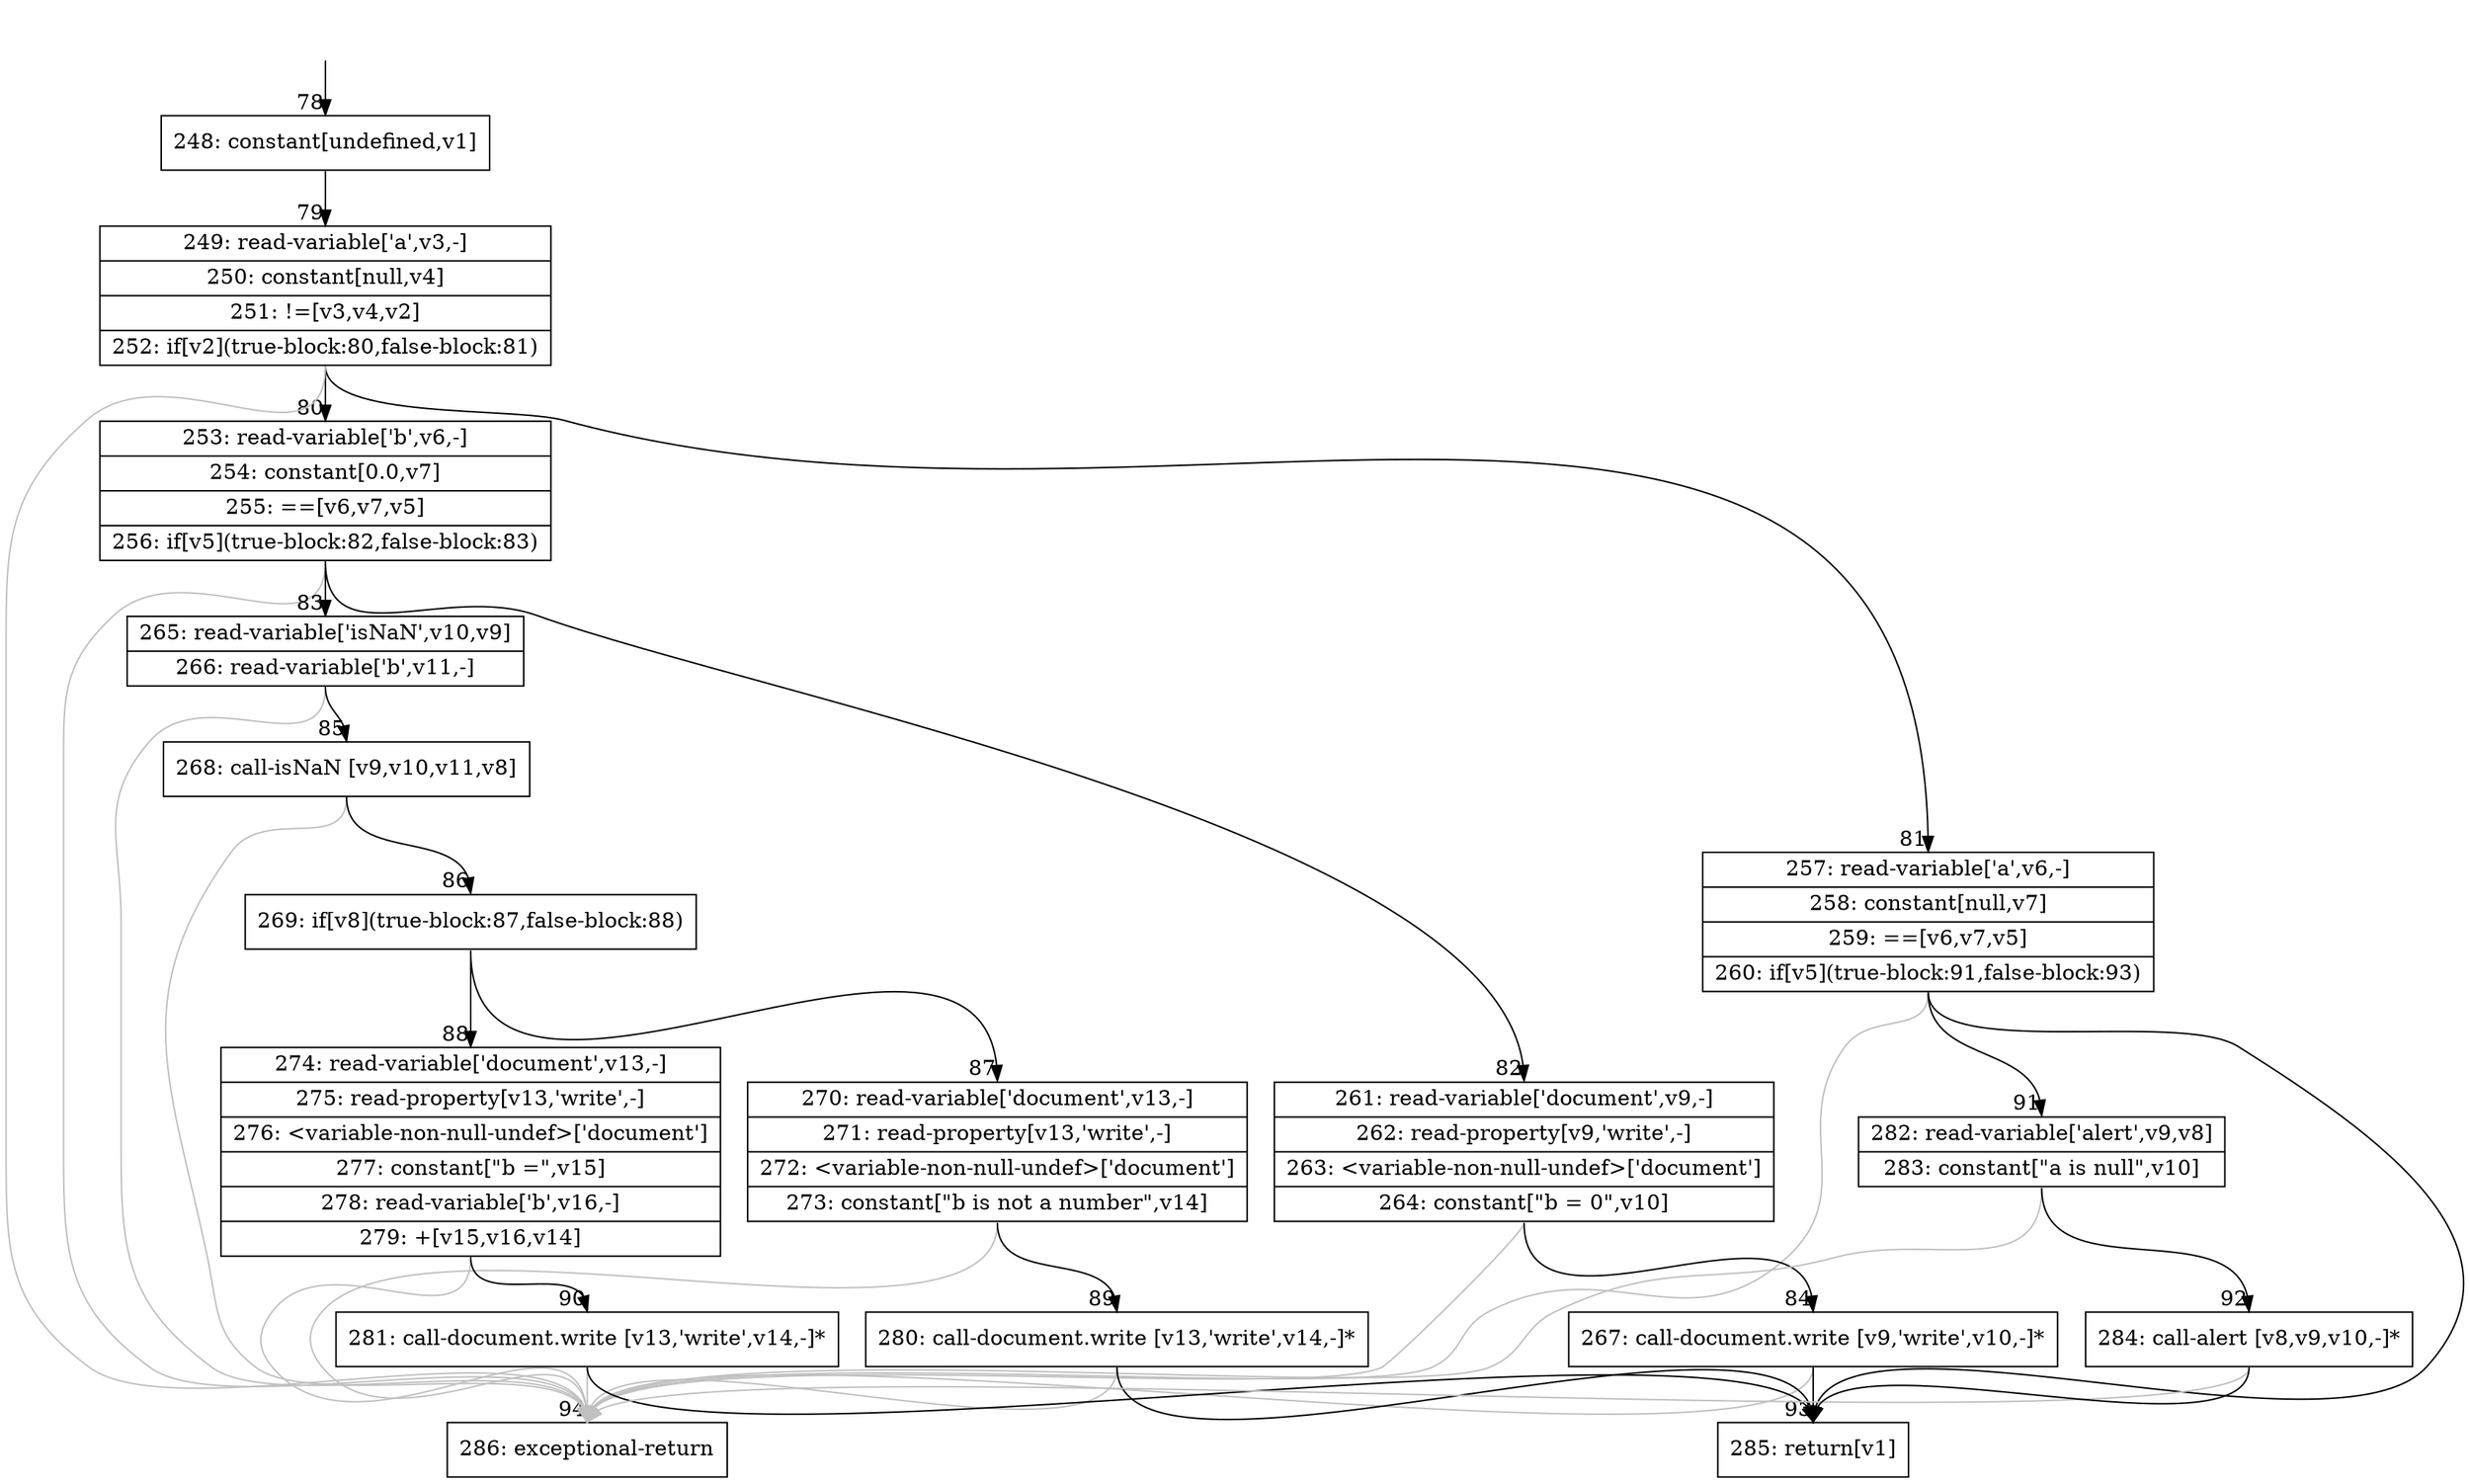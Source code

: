 digraph {
rankdir="TD"
BB_entry8[shape=none,label=""];
BB_entry8 -> BB78 [tailport=s, headport=n, headlabel="    78"]
BB78 [shape=record label="{248: constant[undefined,v1]}" ] 
BB78 -> BB79 [tailport=s, headport=n, headlabel="      79"]
BB79 [shape=record label="{249: read-variable['a',v3,-]|250: constant[null,v4]|251: !=[v3,v4,v2]|252: if[v2](true-block:80,false-block:81)}" ] 
BB79 -> BB80 [tailport=s, headport=n, headlabel="      80"]
BB79 -> BB81 [tailport=s, headport=n, headlabel="      81"]
BB79 -> BB94 [tailport=s, headport=n, color=gray, headlabel="      94"]
BB80 [shape=record label="{253: read-variable['b',v6,-]|254: constant[0.0,v7]|255: ==[v6,v7,v5]|256: if[v5](true-block:82,false-block:83)}" ] 
BB80 -> BB82 [tailport=s, headport=n, headlabel="      82"]
BB80 -> BB83 [tailport=s, headport=n, headlabel="      83"]
BB80 -> BB94 [tailport=s, headport=n, color=gray]
BB81 [shape=record label="{257: read-variable['a',v6,-]|258: constant[null,v7]|259: ==[v6,v7,v5]|260: if[v5](true-block:91,false-block:93)}" ] 
BB81 -> BB91 [tailport=s, headport=n, headlabel="      91"]
BB81 -> BB93 [tailport=s, headport=n, headlabel="      93"]
BB81 -> BB94 [tailport=s, headport=n, color=gray]
BB82 [shape=record label="{261: read-variable['document',v9,-]|262: read-property[v9,'write',-]|263: \<variable-non-null-undef\>['document']|264: constant[\"b = 0\",v10]}" ] 
BB82 -> BB84 [tailport=s, headport=n, headlabel="      84"]
BB82 -> BB94 [tailport=s, headport=n, color=gray]
BB83 [shape=record label="{265: read-variable['isNaN',v10,v9]|266: read-variable['b',v11,-]}" ] 
BB83 -> BB85 [tailport=s, headport=n, headlabel="      85"]
BB83 -> BB94 [tailport=s, headport=n, color=gray]
BB84 [shape=record label="{267: call-document.write [v9,'write',v10,-]*}" ] 
BB84 -> BB93 [tailport=s, headport=n]
BB84 -> BB94 [tailport=s, headport=n, color=gray]
BB85 [shape=record label="{268: call-isNaN [v9,v10,v11,v8]}" ] 
BB85 -> BB86 [tailport=s, headport=n, headlabel="      86"]
BB85 -> BB94 [tailport=s, headport=n, color=gray]
BB86 [shape=record label="{269: if[v8](true-block:87,false-block:88)}" ] 
BB86 -> BB87 [tailport=s, headport=n, headlabel="      87"]
BB86 -> BB88 [tailport=s, headport=n, headlabel="      88"]
BB87 [shape=record label="{270: read-variable['document',v13,-]|271: read-property[v13,'write',-]|272: \<variable-non-null-undef\>['document']|273: constant[\"b is not a number\",v14]}" ] 
BB87 -> BB89 [tailport=s, headport=n, headlabel="      89"]
BB87 -> BB94 [tailport=s, headport=n, color=gray]
BB88 [shape=record label="{274: read-variable['document',v13,-]|275: read-property[v13,'write',-]|276: \<variable-non-null-undef\>['document']|277: constant[\"b =\",v15]|278: read-variable['b',v16,-]|279: +[v15,v16,v14]}" ] 
BB88 -> BB90 [tailport=s, headport=n, headlabel="      90"]
BB88 -> BB94 [tailport=s, headport=n, color=gray]
BB89 [shape=record label="{280: call-document.write [v13,'write',v14,-]*}" ] 
BB89 -> BB93 [tailport=s, headport=n]
BB89 -> BB94 [tailport=s, headport=n, color=gray]
BB90 [shape=record label="{281: call-document.write [v13,'write',v14,-]*}" ] 
BB90 -> BB93 [tailport=s, headport=n]
BB90 -> BB94 [tailport=s, headport=n, color=gray]
BB91 [shape=record label="{282: read-variable['alert',v9,v8]|283: constant[\"a is null\",v10]}" ] 
BB91 -> BB92 [tailport=s, headport=n, headlabel="      92"]
BB91 -> BB94 [tailport=s, headport=n, color=gray]
BB92 [shape=record label="{284: call-alert [v8,v9,v10,-]*}" ] 
BB92 -> BB93 [tailport=s, headport=n]
BB92 -> BB94 [tailport=s, headport=n, color=gray]
BB93 [shape=record label="{285: return[v1]}" ] 
BB94 [shape=record label="{286: exceptional-return}" ] 
//#$~ 142
}
